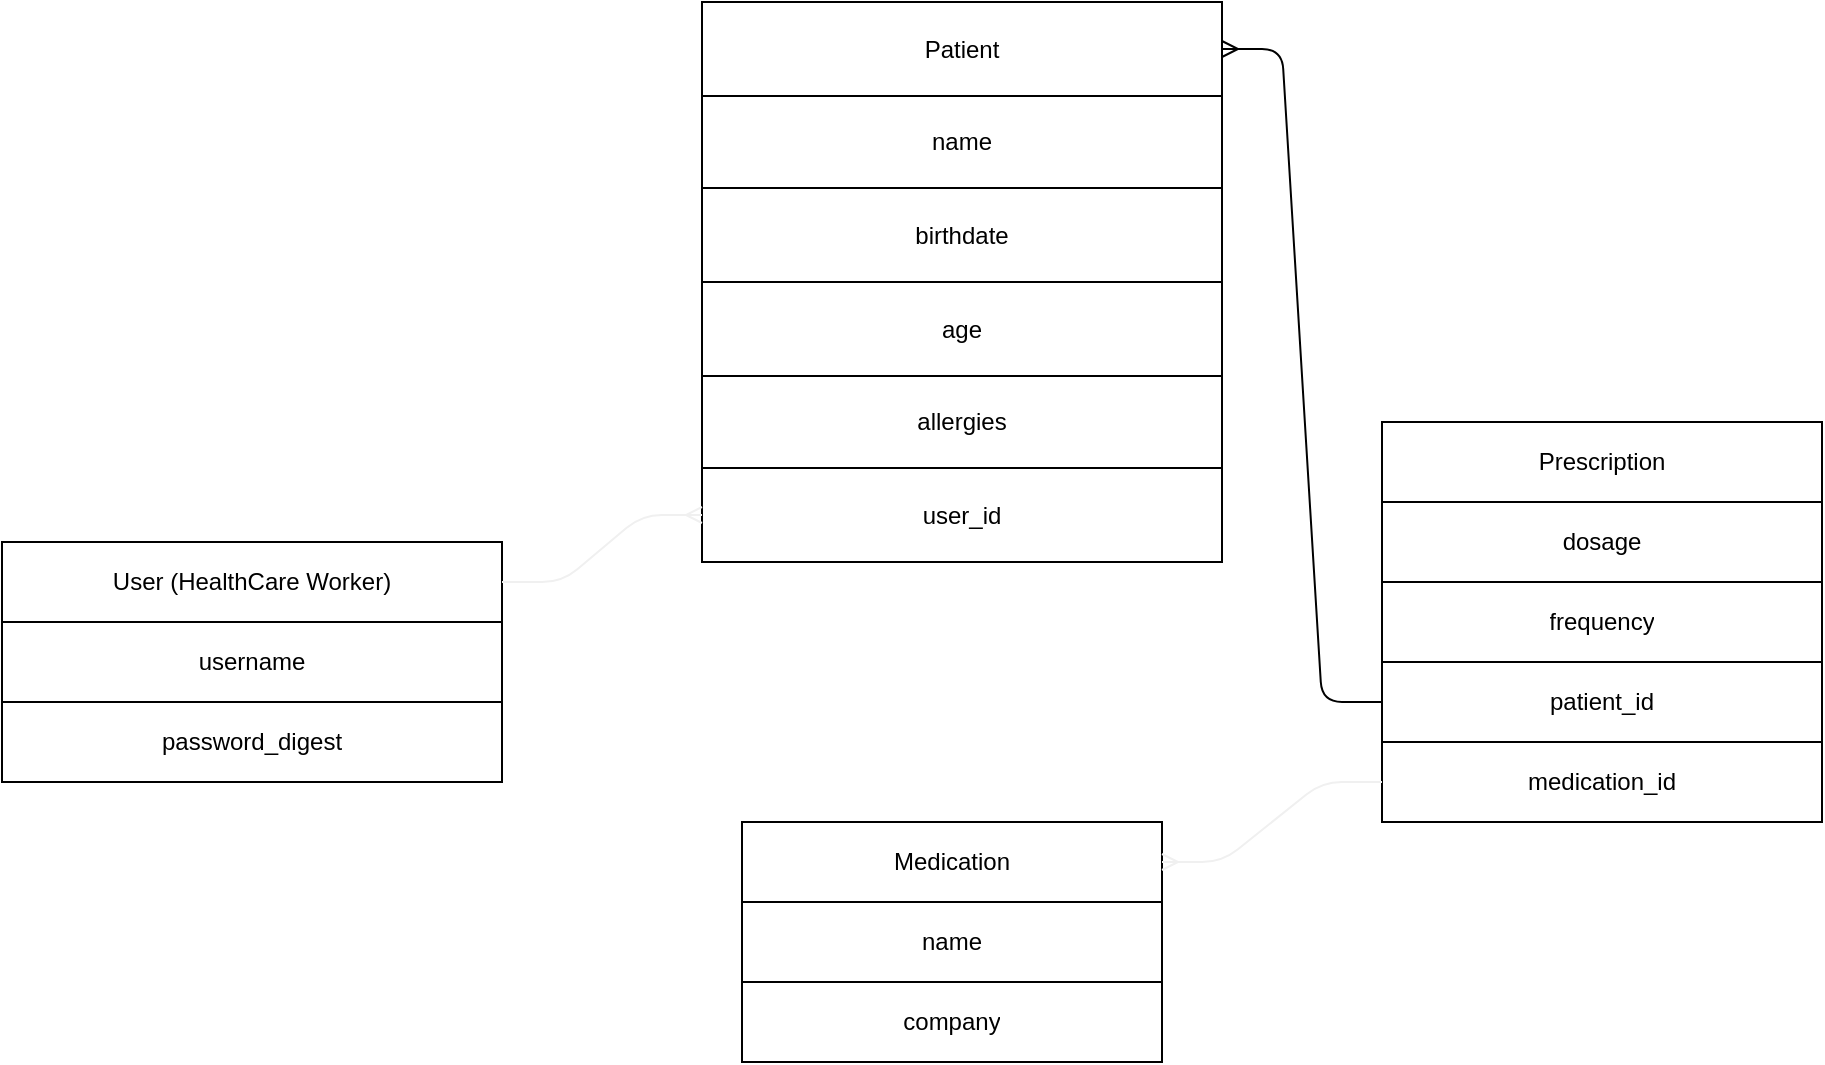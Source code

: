 <mxfile version="13.10.0" type="embed">
    <diagram id="pgoj0wsKh1fZ6Jza8Qj-" name="Page-1">
        <mxGraphModel dx="2231" dy="980" grid="1" gridSize="10" guides="1" tooltips="1" connect="1" arrows="1" fold="1" page="1" pageScale="1" pageWidth="850" pageHeight="1100" math="0" shadow="0">
            <root>
                <mxCell id="0"/>
                <mxCell id="1" parent="0"/>
                <mxCell id="2" value="" style="shape=table;html=1;whiteSpace=wrap;startSize=0;container=1;collapsible=0;childLayout=tableLayout;" parent="1" vertex="1">
                    <mxGeometry x="-100" y="300" width="250" height="120" as="geometry"/>
                </mxCell>
                <mxCell id="3" value="" style="shape=partialRectangle;html=1;whiteSpace=wrap;collapsible=0;dropTarget=0;pointerEvents=0;fillColor=none;top=0;left=0;bottom=0;right=0;points=[[0,0.5],[1,0.5]];portConstraint=eastwest;" parent="2" vertex="1">
                    <mxGeometry width="250" height="40" as="geometry"/>
                </mxCell>
                <mxCell id="4" value="User (HealthCare Worker)" style="shape=partialRectangle;html=1;whiteSpace=wrap;connectable=0;overflow=hidden;fillColor=none;top=0;left=0;bottom=0;right=0;" parent="3" vertex="1">
                    <mxGeometry width="250" height="40" as="geometry"/>
                </mxCell>
                <mxCell id="5" value="" style="shape=partialRectangle;html=1;whiteSpace=wrap;collapsible=0;dropTarget=0;pointerEvents=0;fillColor=none;top=0;left=0;bottom=0;right=0;points=[[0,0.5],[1,0.5]];portConstraint=eastwest;" parent="2" vertex="1">
                    <mxGeometry y="40" width="250" height="40" as="geometry"/>
                </mxCell>
                <mxCell id="6" value="username" style="shape=partialRectangle;html=1;whiteSpace=wrap;connectable=0;overflow=hidden;fillColor=none;top=0;left=0;bottom=0;right=0;" parent="5" vertex="1">
                    <mxGeometry width="250" height="40" as="geometry"/>
                </mxCell>
                <mxCell id="7" value="" style="shape=partialRectangle;html=1;whiteSpace=wrap;collapsible=0;dropTarget=0;pointerEvents=0;fillColor=none;top=0;left=0;bottom=0;right=0;points=[[0,0.5],[1,0.5]];portConstraint=eastwest;" parent="2" vertex="1">
                    <mxGeometry y="80" width="250" height="40" as="geometry"/>
                </mxCell>
                <mxCell id="8" value="password_digest" style="shape=partialRectangle;html=1;whiteSpace=wrap;connectable=0;overflow=hidden;fillColor=none;top=0;left=0;bottom=0;right=0;" parent="7" vertex="1">
                    <mxGeometry width="250" height="40" as="geometry"/>
                </mxCell>
                <mxCell id="9" value="" style="shape=table;html=1;whiteSpace=wrap;startSize=0;container=1;collapsible=0;childLayout=tableLayout;" parent="1" vertex="1">
                    <mxGeometry x="250" y="30" width="260" height="280" as="geometry"/>
                </mxCell>
                <mxCell id="10" value="" style="shape=partialRectangle;html=1;whiteSpace=wrap;collapsible=0;dropTarget=0;pointerEvents=0;fillColor=none;top=0;left=0;bottom=0;right=0;points=[[0,0.5],[1,0.5]];portConstraint=eastwest;" parent="9" vertex="1">
                    <mxGeometry width="260" height="47" as="geometry"/>
                </mxCell>
                <mxCell id="11" value="Patient" style="shape=partialRectangle;html=1;whiteSpace=wrap;connectable=0;overflow=hidden;fillColor=none;top=0;left=0;bottom=0;right=0;" parent="10" vertex="1">
                    <mxGeometry width="260" height="47" as="geometry"/>
                </mxCell>
                <mxCell id="12" value="" style="shape=partialRectangle;html=1;whiteSpace=wrap;collapsible=0;dropTarget=0;pointerEvents=0;fillColor=none;top=0;left=0;bottom=0;right=0;points=[[0,0.5],[1,0.5]];portConstraint=eastwest;" parent="9" vertex="1">
                    <mxGeometry y="47" width="260" height="46" as="geometry"/>
                </mxCell>
                <mxCell id="13" value="name" style="shape=partialRectangle;html=1;whiteSpace=wrap;connectable=0;overflow=hidden;fillColor=none;top=0;left=0;bottom=0;right=0;" parent="12" vertex="1">
                    <mxGeometry width="260" height="46" as="geometry"/>
                </mxCell>
                <mxCell id="14" value="" style="shape=partialRectangle;html=1;whiteSpace=wrap;collapsible=0;dropTarget=0;pointerEvents=0;fillColor=none;top=0;left=0;bottom=0;right=0;points=[[0,0.5],[1,0.5]];portConstraint=eastwest;" parent="9" vertex="1">
                    <mxGeometry y="93" width="260" height="47" as="geometry"/>
                </mxCell>
                <mxCell id="15" value="birthdate" style="shape=partialRectangle;html=1;whiteSpace=wrap;connectable=0;overflow=hidden;fillColor=none;top=0;left=0;bottom=0;right=0;" parent="14" vertex="1">
                    <mxGeometry width="260" height="47" as="geometry"/>
                </mxCell>
                <mxCell id="16" value="" style="shape=partialRectangle;html=1;whiteSpace=wrap;collapsible=0;dropTarget=0;pointerEvents=0;fillColor=none;top=0;left=0;bottom=0;right=0;points=[[0,0.5],[1,0.5]];portConstraint=eastwest;" parent="9" vertex="1">
                    <mxGeometry y="140" width="260" height="47" as="geometry"/>
                </mxCell>
                <mxCell id="17" value="age" style="shape=partialRectangle;html=1;whiteSpace=wrap;connectable=0;overflow=hidden;fillColor=none;top=0;left=0;bottom=0;right=0;" parent="16" vertex="1">
                    <mxGeometry width="260" height="47" as="geometry"/>
                </mxCell>
                <mxCell id="18" value="" style="shape=partialRectangle;html=1;whiteSpace=wrap;collapsible=0;dropTarget=0;pointerEvents=0;fillColor=none;top=0;left=0;bottom=0;right=0;points=[[0,0.5],[1,0.5]];portConstraint=eastwest;" parent="9" vertex="1">
                    <mxGeometry y="187" width="260" height="46" as="geometry"/>
                </mxCell>
                <mxCell id="19" value="allergies" style="shape=partialRectangle;html=1;whiteSpace=wrap;connectable=0;overflow=hidden;fillColor=none;top=0;left=0;bottom=0;right=0;" parent="18" vertex="1">
                    <mxGeometry width="260" height="46" as="geometry"/>
                </mxCell>
                <mxCell id="36" value="" style="shape=partialRectangle;html=1;whiteSpace=wrap;collapsible=0;dropTarget=0;pointerEvents=0;fillColor=none;top=0;left=0;bottom=0;right=0;points=[[0,0.5],[1,0.5]];portConstraint=eastwest;" parent="9" vertex="1">
                    <mxGeometry y="233" width="260" height="47" as="geometry"/>
                </mxCell>
                <mxCell id="37" value="user_id" style="shape=partialRectangle;html=1;whiteSpace=wrap;connectable=0;overflow=hidden;fillColor=none;top=0;left=0;bottom=0;right=0;" parent="36" vertex="1">
                    <mxGeometry width="260" height="47" as="geometry"/>
                </mxCell>
                <mxCell id="46" value="" style="shape=table;html=1;whiteSpace=wrap;startSize=0;container=1;collapsible=0;childLayout=tableLayout;" parent="1" vertex="1">
                    <mxGeometry x="590" y="240" width="220" height="200" as="geometry"/>
                </mxCell>
                <mxCell id="47" value="" style="shape=partialRectangle;html=1;whiteSpace=wrap;collapsible=0;dropTarget=0;pointerEvents=0;fillColor=none;top=0;left=0;bottom=0;right=0;points=[[0,0.5],[1,0.5]];portConstraint=eastwest;" parent="46" vertex="1">
                    <mxGeometry width="220" height="40" as="geometry"/>
                </mxCell>
                <mxCell id="48" value="Prescription" style="shape=partialRectangle;html=1;whiteSpace=wrap;connectable=0;overflow=hidden;fillColor=none;top=0;left=0;bottom=0;right=0;" parent="47" vertex="1">
                    <mxGeometry width="220" height="40" as="geometry"/>
                </mxCell>
                <mxCell id="49" value="" style="shape=partialRectangle;html=1;whiteSpace=wrap;collapsible=0;dropTarget=0;pointerEvents=0;fillColor=none;top=0;left=0;bottom=0;right=0;points=[[0,0.5],[1,0.5]];portConstraint=eastwest;" parent="46" vertex="1">
                    <mxGeometry y="40" width="220" height="40" as="geometry"/>
                </mxCell>
                <mxCell id="50" value="dosage" style="shape=partialRectangle;html=1;whiteSpace=wrap;connectable=0;overflow=hidden;fillColor=none;top=0;left=0;bottom=0;right=0;" parent="49" vertex="1">
                    <mxGeometry width="220" height="40" as="geometry"/>
                </mxCell>
                <mxCell id="51" value="" style="shape=partialRectangle;html=1;whiteSpace=wrap;collapsible=0;dropTarget=0;pointerEvents=0;fillColor=none;top=0;left=0;bottom=0;right=0;points=[[0,0.5],[1,0.5]];portConstraint=eastwest;" parent="46" vertex="1">
                    <mxGeometry y="80" width="220" height="40" as="geometry"/>
                </mxCell>
                <mxCell id="52" value="frequency" style="shape=partialRectangle;html=1;whiteSpace=wrap;connectable=0;overflow=hidden;fillColor=none;top=0;left=0;bottom=0;right=0;" parent="51" vertex="1">
                    <mxGeometry width="220" height="40" as="geometry"/>
                </mxCell>
                <mxCell id="53" value="" style="shape=partialRectangle;html=1;whiteSpace=wrap;collapsible=0;dropTarget=0;pointerEvents=0;fillColor=none;top=0;left=0;bottom=0;right=0;points=[[0,0.5],[1,0.5]];portConstraint=eastwest;" parent="46" vertex="1">
                    <mxGeometry y="120" width="220" height="40" as="geometry"/>
                </mxCell>
                <mxCell id="54" value="patient_id" style="shape=partialRectangle;html=1;whiteSpace=wrap;connectable=0;overflow=hidden;fillColor=none;top=0;left=0;bottom=0;right=0;" parent="53" vertex="1">
                    <mxGeometry width="220" height="40" as="geometry"/>
                </mxCell>
                <mxCell id="55" value="" style="shape=partialRectangle;html=1;whiteSpace=wrap;collapsible=0;dropTarget=0;pointerEvents=0;fillColor=none;top=0;left=0;bottom=0;right=0;points=[[0,0.5],[1,0.5]];portConstraint=eastwest;" parent="46" vertex="1">
                    <mxGeometry y="160" width="220" height="40" as="geometry"/>
                </mxCell>
                <mxCell id="56" value="medication_id" style="shape=partialRectangle;html=1;whiteSpace=wrap;connectable=0;overflow=hidden;fillColor=none;top=0;left=0;bottom=0;right=0;" parent="55" vertex="1">
                    <mxGeometry width="220" height="40" as="geometry"/>
                </mxCell>
                <mxCell id="58" value="" style="shape=table;html=1;whiteSpace=wrap;startSize=0;container=1;collapsible=0;childLayout=tableLayout;" parent="1" vertex="1">
                    <mxGeometry x="270" y="440" width="210" height="120" as="geometry"/>
                </mxCell>
                <mxCell id="59" value="" style="shape=partialRectangle;html=1;whiteSpace=wrap;collapsible=0;dropTarget=0;pointerEvents=0;fillColor=none;top=0;left=0;bottom=0;right=0;points=[[0,0.5],[1,0.5]];portConstraint=eastwest;" parent="58" vertex="1">
                    <mxGeometry width="210" height="40" as="geometry"/>
                </mxCell>
                <mxCell id="60" value="Medication" style="shape=partialRectangle;html=1;whiteSpace=wrap;connectable=0;overflow=hidden;fillColor=none;top=0;left=0;bottom=0;right=0;" parent="59" vertex="1">
                    <mxGeometry width="210" height="40" as="geometry"/>
                </mxCell>
                <mxCell id="64" value="" style="shape=partialRectangle;html=1;whiteSpace=wrap;collapsible=0;dropTarget=0;pointerEvents=0;fillColor=none;top=0;left=0;bottom=0;right=0;points=[[0,0.5],[1,0.5]];portConstraint=eastwest;" parent="58" vertex="1">
                    <mxGeometry y="40" width="210" height="40" as="geometry"/>
                </mxCell>
                <mxCell id="65" value="name" style="shape=partialRectangle;html=1;whiteSpace=wrap;connectable=0;overflow=hidden;fillColor=none;top=0;left=0;bottom=0;right=0;" parent="64" vertex="1">
                    <mxGeometry width="210" height="40" as="geometry"/>
                </mxCell>
                <mxCell id="75" value="" style="shape=partialRectangle;html=1;whiteSpace=wrap;collapsible=0;dropTarget=0;pointerEvents=0;fillColor=none;top=0;left=0;bottom=0;right=0;points=[[0,0.5],[1,0.5]];portConstraint=eastwest;" parent="58" vertex="1">
                    <mxGeometry y="80" width="210" height="40" as="geometry"/>
                </mxCell>
                <mxCell id="76" value="company" style="shape=partialRectangle;html=1;whiteSpace=wrap;connectable=0;overflow=hidden;fillColor=none;top=0;left=0;bottom=0;right=0;" parent="75" vertex="1">
                    <mxGeometry width="210" height="40" as="geometry"/>
                </mxCell>
                <mxCell id="74" value="" style="edgeStyle=entityRelationEdgeStyle;fontSize=12;html=1;endArrow=ERmany;strokeColor=#f0f0f0;entryX=0;entryY=0.5;entryDx=0;entryDy=0;exitX=1;exitY=0.5;exitDx=0;exitDy=0;" parent="1" source="3" target="36" edge="1">
                    <mxGeometry width="100" height="100" relative="1" as="geometry">
                        <mxPoint x="360" y="390" as="sourcePoint"/>
                        <mxPoint x="460" y="290" as="targetPoint"/>
                    </mxGeometry>
                </mxCell>
                <mxCell id="77" value="" style="edgeStyle=entityRelationEdgeStyle;fontSize=12;html=1;endArrow=ERmany;strokeColor=#f0f0f0;exitX=0;exitY=0.5;exitDx=0;exitDy=0;" edge="1" parent="1" source="55" target="59">
                    <mxGeometry width="100" height="100" relative="1" as="geometry">
                        <mxPoint x="130" y="190" as="sourcePoint"/>
                        <mxPoint x="330" y="305" as="targetPoint"/>
                    </mxGeometry>
                </mxCell>
                <mxCell id="80" value="" style="edgeStyle=entityRelationEdgeStyle;fontSize=12;html=1;endArrow=ERmany;exitX=0;exitY=0.5;exitDx=0;exitDy=0;entryX=1;entryY=0.5;entryDx=0;entryDy=0;" edge="1" parent="1" source="53" target="10">
                    <mxGeometry width="100" height="100" relative="1" as="geometry">
                        <mxPoint x="510" y="340" as="sourcePoint"/>
                        <mxPoint x="600" y="70" as="targetPoint"/>
                    </mxGeometry>
                </mxCell>
            </root>
        </mxGraphModel>
    </diagram>
</mxfile>
